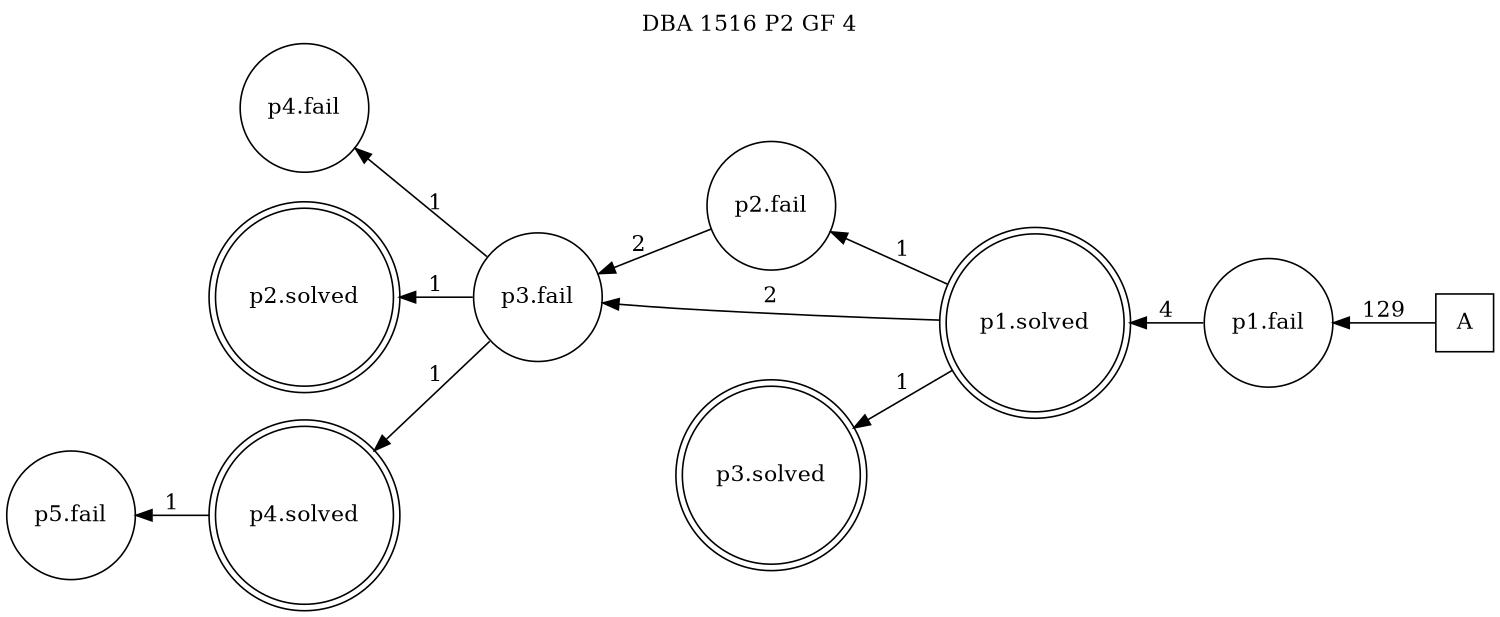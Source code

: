 digraph DBA_1516_P2_GF_4_GOOD {
labelloc="tl"
label= " DBA 1516 P2 GF 4 "
rankdir="RL";
graph [ size=" 10 , 10 !"]

"A" [shape="square" label="A"]
"p1.fail" [shape="circle" label="p1.fail"]
"p1.solved" [shape="doublecircle" label="p1.solved"]
"p2.fail" [shape="circle" label="p2.fail"]
"p3.fail" [shape="circle" label="p3.fail"]
"p4.fail" [shape="circle" label="p4.fail"]
"p2.solved" [shape="doublecircle" label="p2.solved"]
"p4.solved" [shape="doublecircle" label="p4.solved"]
"p5.fail" [shape="circle" label="p5.fail"]
"p3.solved" [shape="doublecircle" label="p3.solved"]
"A" -> "p1.fail" [ label=129]
"p1.fail" -> "p1.solved" [ label=4]
"p1.solved" -> "p2.fail" [ label=1]
"p1.solved" -> "p3.fail" [ label=2]
"p1.solved" -> "p3.solved" [ label=1]
"p2.fail" -> "p3.fail" [ label=2]
"p3.fail" -> "p4.fail" [ label=1]
"p3.fail" -> "p2.solved" [ label=1]
"p3.fail" -> "p4.solved" [ label=1]
"p4.solved" -> "p5.fail" [ label=1]
}
